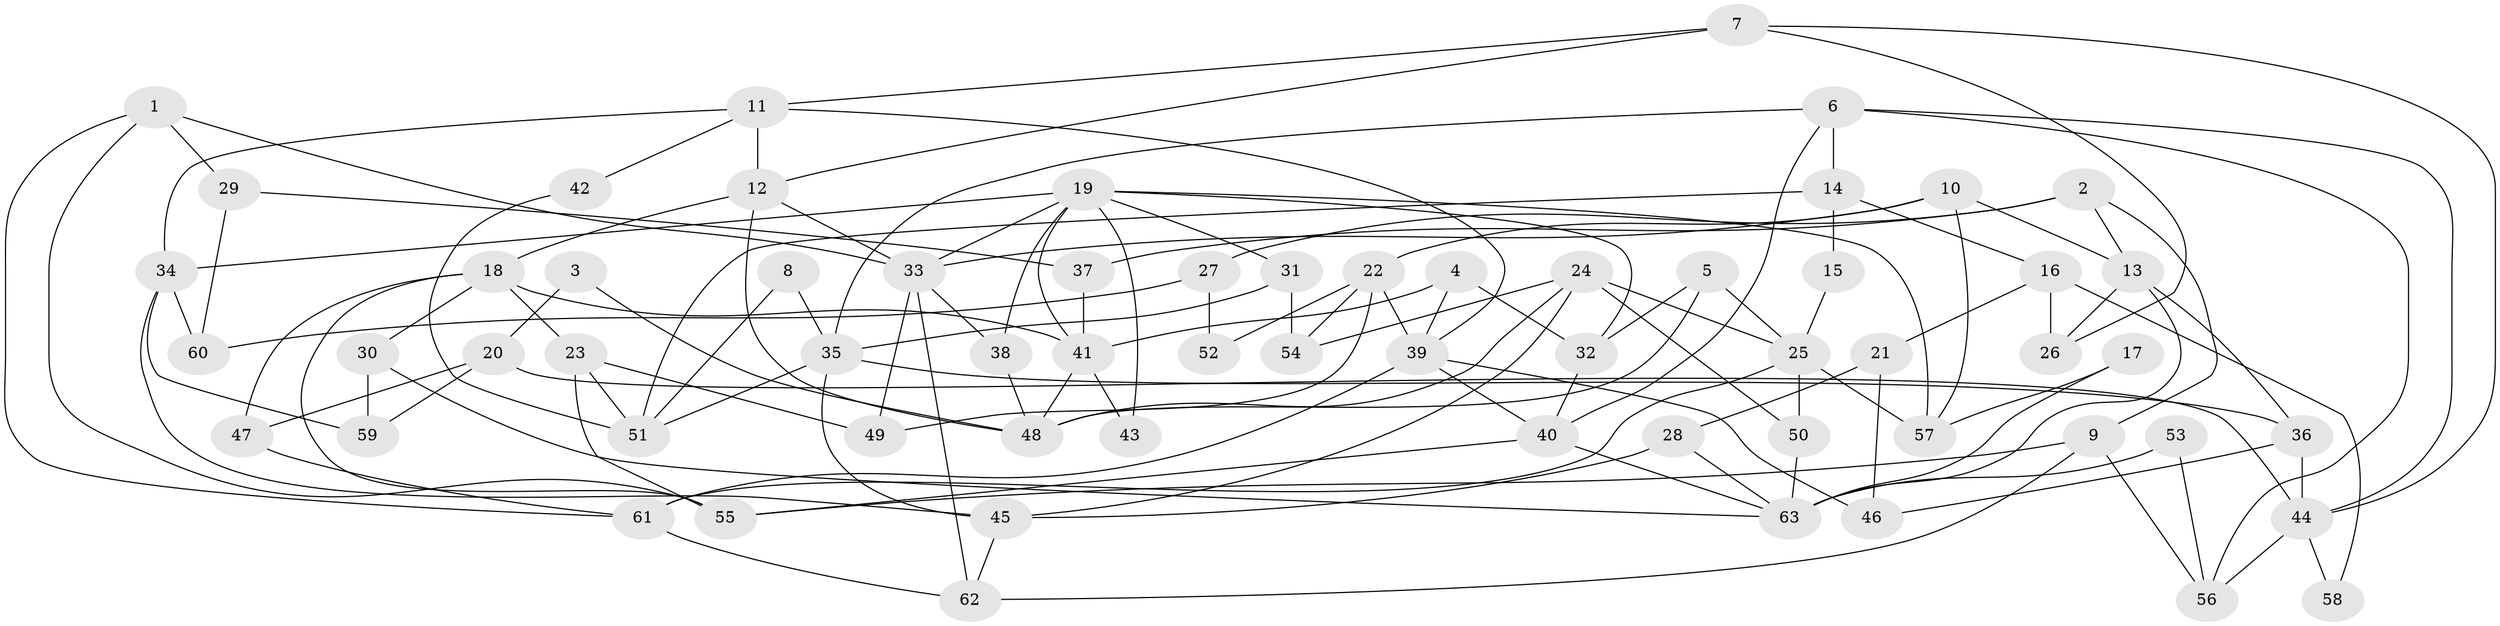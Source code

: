 // coarse degree distribution, {11: 0.045454545454545456, 4: 0.18181818181818182, 5: 0.045454545454545456, 8: 0.18181818181818182, 6: 0.22727272727272727, 9: 0.09090909090909091, 2: 0.18181818181818182, 10: 0.045454545454545456}
// Generated by graph-tools (version 1.1) at 2025/51/03/04/25 22:51:12]
// undirected, 63 vertices, 126 edges
graph export_dot {
  node [color=gray90,style=filled];
  1;
  2;
  3;
  4;
  5;
  6;
  7;
  8;
  9;
  10;
  11;
  12;
  13;
  14;
  15;
  16;
  17;
  18;
  19;
  20;
  21;
  22;
  23;
  24;
  25;
  26;
  27;
  28;
  29;
  30;
  31;
  32;
  33;
  34;
  35;
  36;
  37;
  38;
  39;
  40;
  41;
  42;
  43;
  44;
  45;
  46;
  47;
  48;
  49;
  50;
  51;
  52;
  53;
  54;
  55;
  56;
  57;
  58;
  59;
  60;
  61;
  62;
  63;
  1 -- 33;
  1 -- 61;
  1 -- 29;
  1 -- 55;
  2 -- 13;
  2 -- 9;
  2 -- 27;
  2 -- 37;
  3 -- 48;
  3 -- 20;
  4 -- 41;
  4 -- 39;
  4 -- 32;
  5 -- 25;
  5 -- 32;
  5 -- 48;
  6 -- 14;
  6 -- 40;
  6 -- 35;
  6 -- 44;
  6 -- 56;
  7 -- 12;
  7 -- 44;
  7 -- 11;
  7 -- 26;
  8 -- 35;
  8 -- 51;
  9 -- 55;
  9 -- 62;
  9 -- 56;
  10 -- 22;
  10 -- 57;
  10 -- 13;
  10 -- 33;
  11 -- 39;
  11 -- 12;
  11 -- 34;
  11 -- 42;
  12 -- 33;
  12 -- 18;
  12 -- 48;
  13 -- 36;
  13 -- 26;
  13 -- 63;
  14 -- 51;
  14 -- 16;
  14 -- 15;
  15 -- 25;
  16 -- 26;
  16 -- 21;
  16 -- 58;
  17 -- 57;
  17 -- 63;
  18 -- 47;
  18 -- 23;
  18 -- 30;
  18 -- 41;
  18 -- 55;
  19 -- 33;
  19 -- 41;
  19 -- 31;
  19 -- 32;
  19 -- 34;
  19 -- 38;
  19 -- 43;
  19 -- 57;
  20 -- 44;
  20 -- 59;
  20 -- 47;
  21 -- 28;
  21 -- 46;
  22 -- 49;
  22 -- 54;
  22 -- 39;
  22 -- 52;
  23 -- 55;
  23 -- 49;
  23 -- 51;
  24 -- 48;
  24 -- 25;
  24 -- 45;
  24 -- 50;
  24 -- 54;
  25 -- 61;
  25 -- 50;
  25 -- 57;
  27 -- 60;
  27 -- 52;
  28 -- 63;
  28 -- 45;
  29 -- 37;
  29 -- 60;
  30 -- 63;
  30 -- 59;
  31 -- 35;
  31 -- 54;
  32 -- 40;
  33 -- 38;
  33 -- 49;
  33 -- 62;
  34 -- 45;
  34 -- 59;
  34 -- 60;
  35 -- 45;
  35 -- 36;
  35 -- 51;
  36 -- 44;
  36 -- 46;
  37 -- 41;
  38 -- 48;
  39 -- 40;
  39 -- 46;
  39 -- 61;
  40 -- 55;
  40 -- 63;
  41 -- 48;
  41 -- 43;
  42 -- 51;
  44 -- 56;
  44 -- 58;
  45 -- 62;
  47 -- 61;
  50 -- 63;
  53 -- 56;
  53 -- 63;
  61 -- 62;
}
